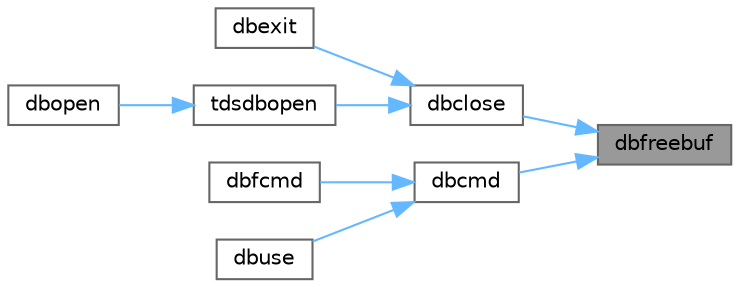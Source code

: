 digraph "dbfreebuf"
{
 // LATEX_PDF_SIZE
  bgcolor="transparent";
  edge [fontname=Helvetica,fontsize=10,labelfontname=Helvetica,labelfontsize=10];
  node [fontname=Helvetica,fontsize=10,shape=box,height=0.2,width=0.4];
  rankdir="RL";
  Node1 [id="Node000001",label="dbfreebuf",height=0.2,width=0.4,color="gray40", fillcolor="grey60", style="filled", fontcolor="black",tooltip="Erase the command buffer, in case DBNOAUTOFREE was set with dbsetopt()."];
  Node1 -> Node2 [id="edge1_Node000001_Node000002",dir="back",color="steelblue1",style="solid",tooltip=" "];
  Node2 [id="Node000002",label="dbclose",height=0.2,width=0.4,color="grey40", fillcolor="white", style="filled",URL="$a00563.html#gaef740b394b44eb33925c2718f7b30d69",tooltip="Close a connection to the server and free associated resources."];
  Node2 -> Node3 [id="edge2_Node000002_Node000003",dir="back",color="steelblue1",style="solid",tooltip=" "];
  Node3 [id="Node000003",label="dbexit",height=0.2,width=0.4,color="grey40", fillcolor="white", style="filled",URL="$a00563.html#gad0044401c8c83205583f93a4764f2d8b",tooltip="Close server connections and free all related structures."];
  Node2 -> Node4 [id="edge3_Node000002_Node000004",dir="back",color="steelblue1",style="solid",tooltip=" "];
  Node4 [id="Node000004",label="tdsdbopen",height=0.2,width=0.4,color="grey40", fillcolor="white", style="filled",URL="$a00569.html#gae6da75d7b9e7b567890fc83c9459d824",tooltip="Form a connection with the server."];
  Node4 -> Node5 [id="edge4_Node000004_Node000005",dir="back",color="steelblue1",style="solid",tooltip=" "];
  Node5 [id="Node000005",label="dbopen",height=0.2,width=0.4,color="grey40", fillcolor="white", style="filled",URL="$a00092.html#af2b7a0ebad53fe7e4e0eda3bbdb89de3",tooltip="Normally not used."];
  Node1 -> Node6 [id="edge5_Node000001_Node000006",dir="back",color="steelblue1",style="solid",tooltip=" "];
  Node6 [id="Node000006",label="dbcmd",height=0.2,width=0.4,color="grey40", fillcolor="white", style="filled",URL="$a00563.html#ga87b39d9863316b4ba85654b0885d53a0",tooltip="Append SQL to the command buffer."];
  Node6 -> Node7 [id="edge6_Node000006_Node000007",dir="back",color="steelblue1",style="solid",tooltip=" "];
  Node7 [id="Node000007",label="dbfcmd",height=0.2,width=0.4,color="grey40", fillcolor="white", style="filled",URL="$a00563.html#ga43727b10d4cbb7708b374811abe6eadb",tooltip="printf-like way to form SQL to send to the server."];
  Node6 -> Node8 [id="edge7_Node000006_Node000008",dir="back",color="steelblue1",style="solid",tooltip=" "];
  Node8 [id="Node000008",label="dbuse",height=0.2,width=0.4,color="grey40", fillcolor="white", style="filled",URL="$a00563.html#ga66ea891910f0a357cc78107d6ab7d962",tooltip="Change current database."];
}
